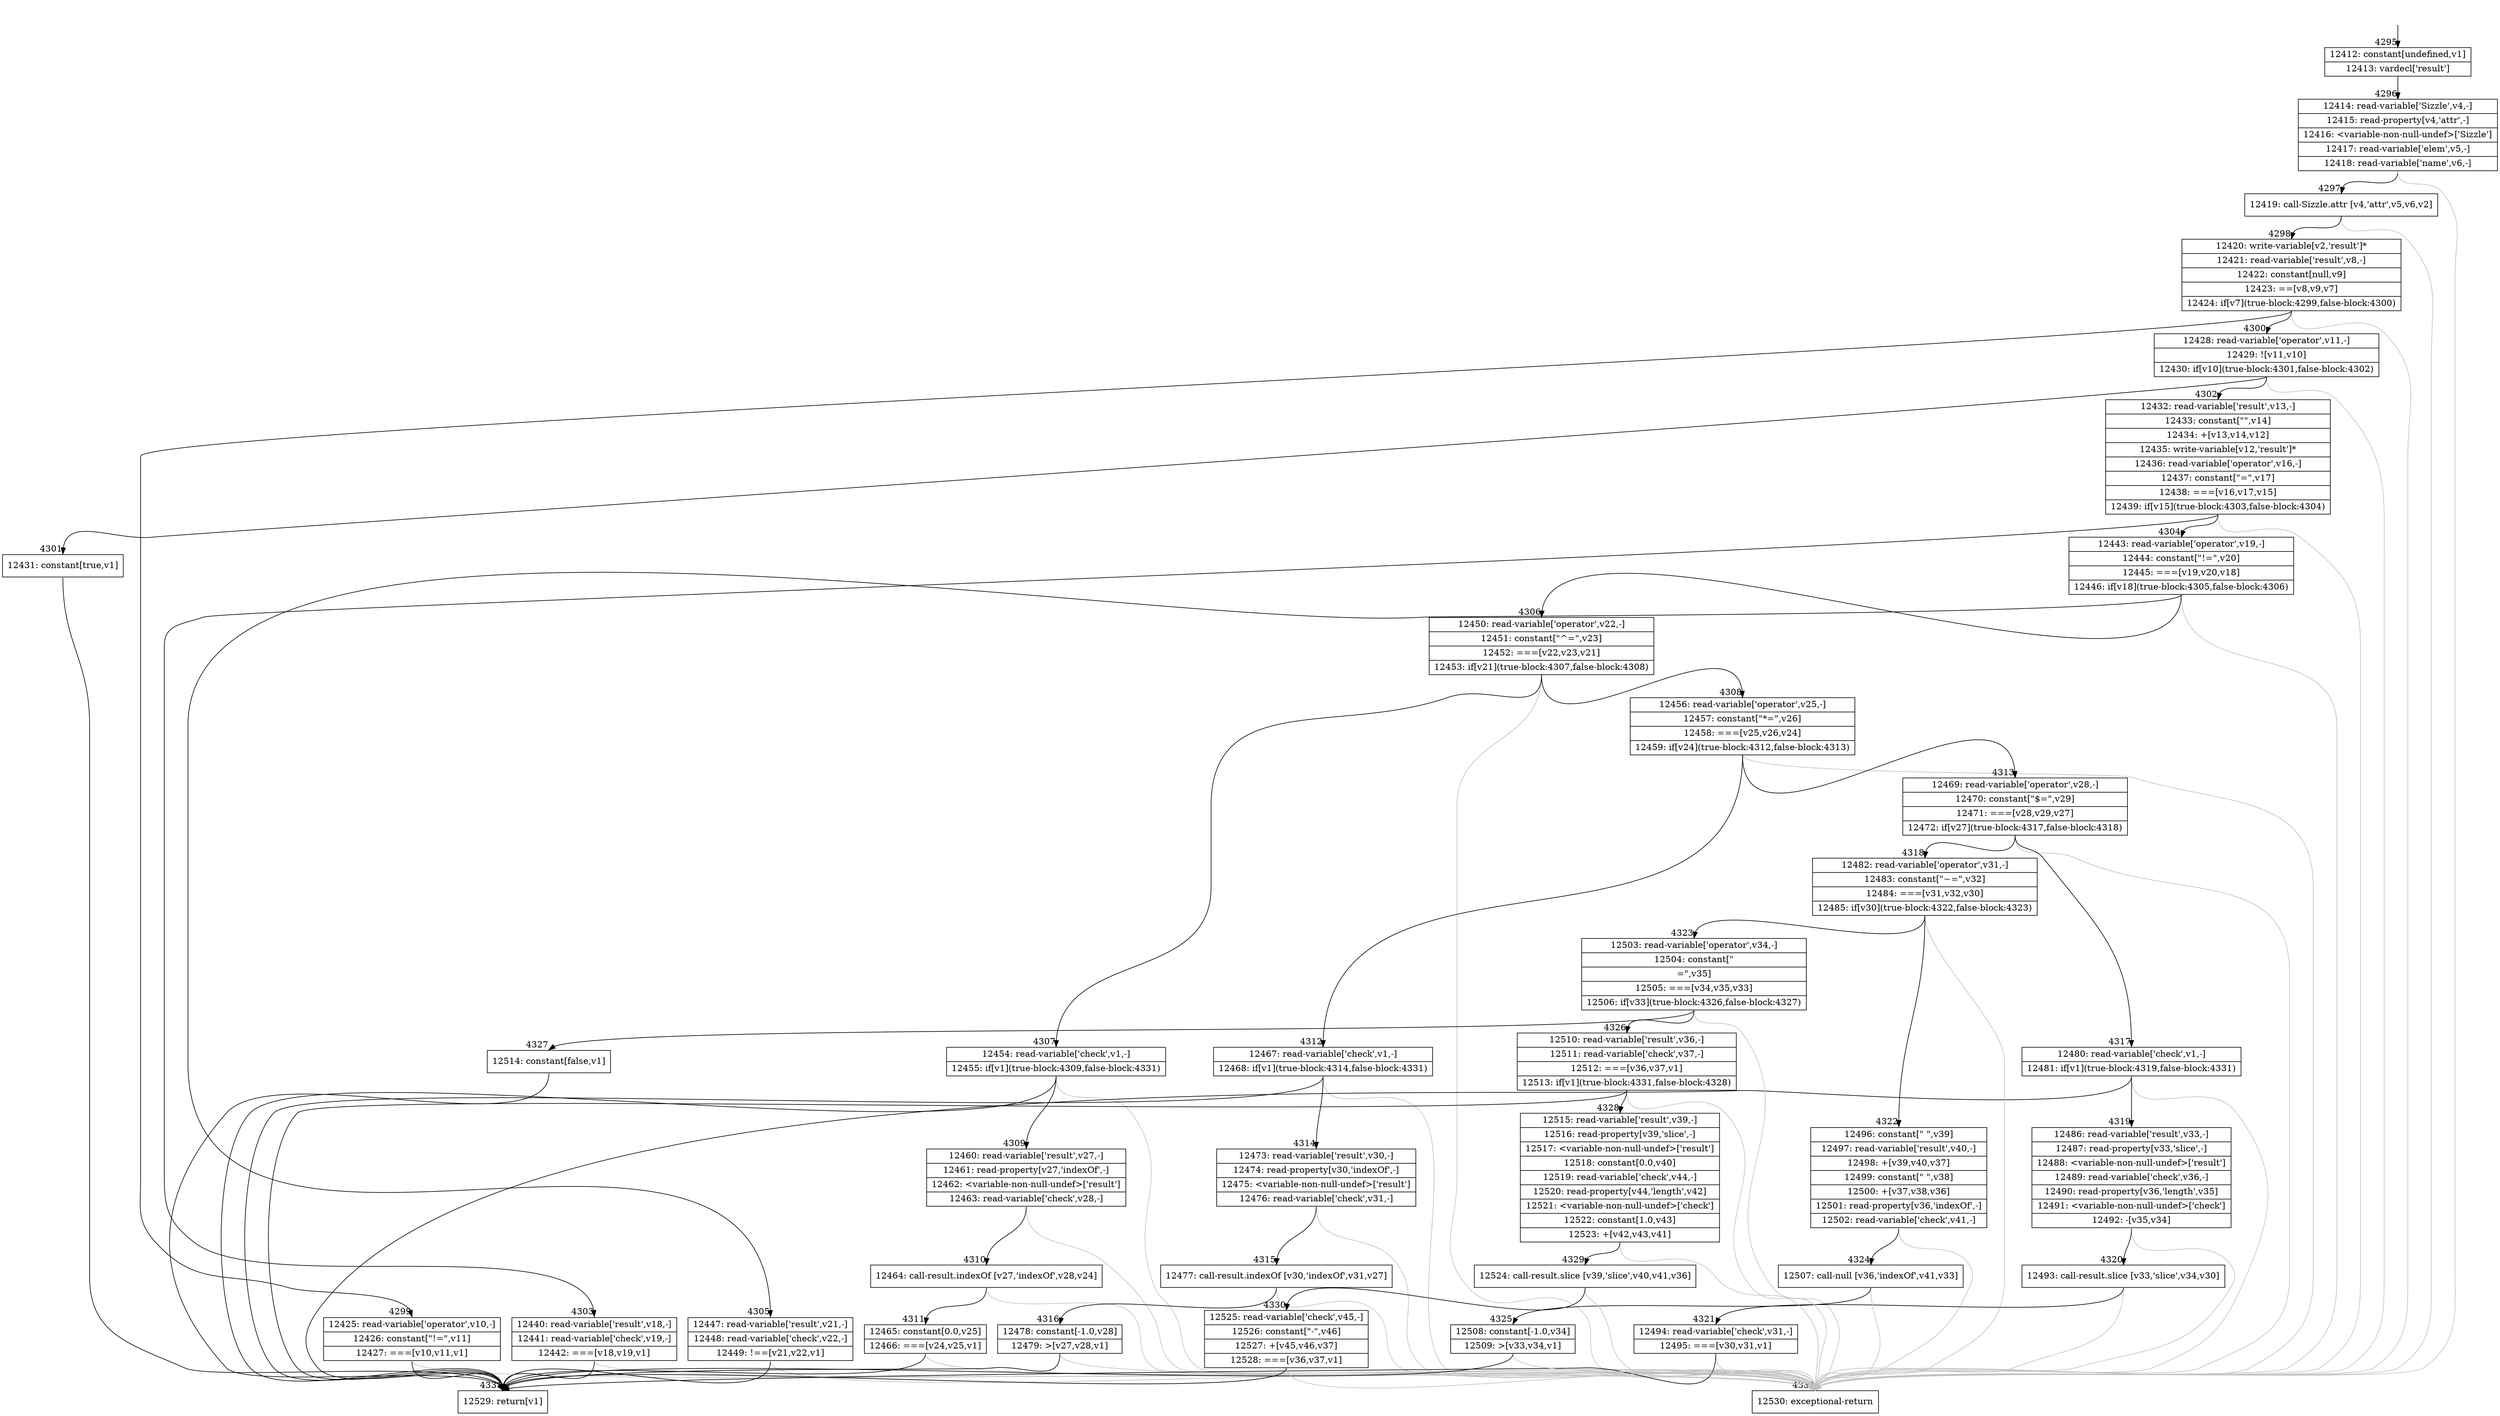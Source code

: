 digraph {
rankdir="TD"
BB_entry282[shape=none,label=""];
BB_entry282 -> BB4295 [tailport=s, headport=n, headlabel="    4295"]
BB4295 [shape=record label="{12412: constant[undefined,v1]|12413: vardecl['result']}" ] 
BB4295 -> BB4296 [tailport=s, headport=n, headlabel="      4296"]
BB4296 [shape=record label="{12414: read-variable['Sizzle',v4,-]|12415: read-property[v4,'attr',-]|12416: \<variable-non-null-undef\>['Sizzle']|12417: read-variable['elem',v5,-]|12418: read-variable['name',v6,-]}" ] 
BB4296 -> BB4297 [tailport=s, headport=n, headlabel="      4297"]
BB4296 -> BB4332 [tailport=s, headport=n, color=gray, headlabel="      4332"]
BB4297 [shape=record label="{12419: call-Sizzle.attr [v4,'attr',v5,v6,v2]}" ] 
BB4297 -> BB4298 [tailport=s, headport=n, headlabel="      4298"]
BB4297 -> BB4332 [tailport=s, headport=n, color=gray]
BB4298 [shape=record label="{12420: write-variable[v2,'result']*|12421: read-variable['result',v8,-]|12422: constant[null,v9]|12423: ==[v8,v9,v7]|12424: if[v7](true-block:4299,false-block:4300)}" ] 
BB4298 -> BB4299 [tailport=s, headport=n, headlabel="      4299"]
BB4298 -> BB4300 [tailport=s, headport=n, headlabel="      4300"]
BB4298 -> BB4332 [tailport=s, headport=n, color=gray]
BB4299 [shape=record label="{12425: read-variable['operator',v10,-]|12426: constant[\"!=\",v11]|12427: ===[v10,v11,v1]}" ] 
BB4299 -> BB4331 [tailport=s, headport=n, headlabel="      4331"]
BB4299 -> BB4332 [tailport=s, headport=n, color=gray]
BB4300 [shape=record label="{12428: read-variable['operator',v11,-]|12429: ![v11,v10]|12430: if[v10](true-block:4301,false-block:4302)}" ] 
BB4300 -> BB4301 [tailport=s, headport=n, headlabel="      4301"]
BB4300 -> BB4302 [tailport=s, headport=n, headlabel="      4302"]
BB4300 -> BB4332 [tailport=s, headport=n, color=gray]
BB4301 [shape=record label="{12431: constant[true,v1]}" ] 
BB4301 -> BB4331 [tailport=s, headport=n]
BB4302 [shape=record label="{12432: read-variable['result',v13,-]|12433: constant[\"\",v14]|12434: +[v13,v14,v12]|12435: write-variable[v12,'result']*|12436: read-variable['operator',v16,-]|12437: constant[\"=\",v17]|12438: ===[v16,v17,v15]|12439: if[v15](true-block:4303,false-block:4304)}" ] 
BB4302 -> BB4303 [tailport=s, headport=n, headlabel="      4303"]
BB4302 -> BB4304 [tailport=s, headport=n, headlabel="      4304"]
BB4302 -> BB4332 [tailport=s, headport=n, color=gray]
BB4303 [shape=record label="{12440: read-variable['result',v18,-]|12441: read-variable['check',v19,-]|12442: ===[v18,v19,v1]}" ] 
BB4303 -> BB4331 [tailport=s, headport=n]
BB4303 -> BB4332 [tailport=s, headport=n, color=gray]
BB4304 [shape=record label="{12443: read-variable['operator',v19,-]|12444: constant[\"!=\",v20]|12445: ===[v19,v20,v18]|12446: if[v18](true-block:4305,false-block:4306)}" ] 
BB4304 -> BB4305 [tailport=s, headport=n, headlabel="      4305"]
BB4304 -> BB4306 [tailport=s, headport=n, headlabel="      4306"]
BB4304 -> BB4332 [tailport=s, headport=n, color=gray]
BB4305 [shape=record label="{12447: read-variable['result',v21,-]|12448: read-variable['check',v22,-]|12449: !==[v21,v22,v1]}" ] 
BB4305 -> BB4331 [tailport=s, headport=n]
BB4305 -> BB4332 [tailport=s, headport=n, color=gray]
BB4306 [shape=record label="{12450: read-variable['operator',v22,-]|12451: constant[\"^=\",v23]|12452: ===[v22,v23,v21]|12453: if[v21](true-block:4307,false-block:4308)}" ] 
BB4306 -> BB4307 [tailport=s, headport=n, headlabel="      4307"]
BB4306 -> BB4308 [tailport=s, headport=n, headlabel="      4308"]
BB4306 -> BB4332 [tailport=s, headport=n, color=gray]
BB4307 [shape=record label="{12454: read-variable['check',v1,-]|12455: if[v1](true-block:4309,false-block:4331)}" ] 
BB4307 -> BB4331 [tailport=s, headport=n]
BB4307 -> BB4309 [tailport=s, headport=n, headlabel="      4309"]
BB4307 -> BB4332 [tailport=s, headport=n, color=gray]
BB4308 [shape=record label="{12456: read-variable['operator',v25,-]|12457: constant[\"*=\",v26]|12458: ===[v25,v26,v24]|12459: if[v24](true-block:4312,false-block:4313)}" ] 
BB4308 -> BB4312 [tailport=s, headport=n, headlabel="      4312"]
BB4308 -> BB4313 [tailport=s, headport=n, headlabel="      4313"]
BB4308 -> BB4332 [tailport=s, headport=n, color=gray]
BB4309 [shape=record label="{12460: read-variable['result',v27,-]|12461: read-property[v27,'indexOf',-]|12462: \<variable-non-null-undef\>['result']|12463: read-variable['check',v28,-]}" ] 
BB4309 -> BB4310 [tailport=s, headport=n, headlabel="      4310"]
BB4309 -> BB4332 [tailport=s, headport=n, color=gray]
BB4310 [shape=record label="{12464: call-result.indexOf [v27,'indexOf',v28,v24]}" ] 
BB4310 -> BB4311 [tailport=s, headport=n, headlabel="      4311"]
BB4310 -> BB4332 [tailport=s, headport=n, color=gray]
BB4311 [shape=record label="{12465: constant[0.0,v25]|12466: ===[v24,v25,v1]}" ] 
BB4311 -> BB4331 [tailport=s, headport=n]
BB4311 -> BB4332 [tailport=s, headport=n, color=gray]
BB4312 [shape=record label="{12467: read-variable['check',v1,-]|12468: if[v1](true-block:4314,false-block:4331)}" ] 
BB4312 -> BB4331 [tailport=s, headport=n]
BB4312 -> BB4314 [tailport=s, headport=n, headlabel="      4314"]
BB4312 -> BB4332 [tailport=s, headport=n, color=gray]
BB4313 [shape=record label="{12469: read-variable['operator',v28,-]|12470: constant[\"$=\",v29]|12471: ===[v28,v29,v27]|12472: if[v27](true-block:4317,false-block:4318)}" ] 
BB4313 -> BB4317 [tailport=s, headport=n, headlabel="      4317"]
BB4313 -> BB4318 [tailport=s, headport=n, headlabel="      4318"]
BB4313 -> BB4332 [tailport=s, headport=n, color=gray]
BB4314 [shape=record label="{12473: read-variable['result',v30,-]|12474: read-property[v30,'indexOf',-]|12475: \<variable-non-null-undef\>['result']|12476: read-variable['check',v31,-]}" ] 
BB4314 -> BB4315 [tailport=s, headport=n, headlabel="      4315"]
BB4314 -> BB4332 [tailport=s, headport=n, color=gray]
BB4315 [shape=record label="{12477: call-result.indexOf [v30,'indexOf',v31,v27]}" ] 
BB4315 -> BB4316 [tailport=s, headport=n, headlabel="      4316"]
BB4315 -> BB4332 [tailport=s, headport=n, color=gray]
BB4316 [shape=record label="{12478: constant[-1.0,v28]|12479: \>[v27,v28,v1]}" ] 
BB4316 -> BB4331 [tailport=s, headport=n]
BB4316 -> BB4332 [tailport=s, headport=n, color=gray]
BB4317 [shape=record label="{12480: read-variable['check',v1,-]|12481: if[v1](true-block:4319,false-block:4331)}" ] 
BB4317 -> BB4331 [tailport=s, headport=n]
BB4317 -> BB4319 [tailport=s, headport=n, headlabel="      4319"]
BB4317 -> BB4332 [tailport=s, headport=n, color=gray]
BB4318 [shape=record label="{12482: read-variable['operator',v31,-]|12483: constant[\"~=\",v32]|12484: ===[v31,v32,v30]|12485: if[v30](true-block:4322,false-block:4323)}" ] 
BB4318 -> BB4322 [tailport=s, headport=n, headlabel="      4322"]
BB4318 -> BB4323 [tailport=s, headport=n, headlabel="      4323"]
BB4318 -> BB4332 [tailport=s, headport=n, color=gray]
BB4319 [shape=record label="{12486: read-variable['result',v33,-]|12487: read-property[v33,'slice',-]|12488: \<variable-non-null-undef\>['result']|12489: read-variable['check',v36,-]|12490: read-property[v36,'length',v35]|12491: \<variable-non-null-undef\>['check']|12492: -[v35,v34]}" ] 
BB4319 -> BB4320 [tailport=s, headport=n, headlabel="      4320"]
BB4319 -> BB4332 [tailport=s, headport=n, color=gray]
BB4320 [shape=record label="{12493: call-result.slice [v33,'slice',v34,v30]}" ] 
BB4320 -> BB4321 [tailport=s, headport=n, headlabel="      4321"]
BB4320 -> BB4332 [tailport=s, headport=n, color=gray]
BB4321 [shape=record label="{12494: read-variable['check',v31,-]|12495: ===[v30,v31,v1]}" ] 
BB4321 -> BB4331 [tailport=s, headport=n]
BB4321 -> BB4332 [tailport=s, headport=n, color=gray]
BB4322 [shape=record label="{12496: constant[\" \",v39]|12497: read-variable['result',v40,-]|12498: +[v39,v40,v37]|12499: constant[\" \",v38]|12500: +[v37,v38,v36]|12501: read-property[v36,'indexOf',-]|12502: read-variable['check',v41,-]}" ] 
BB4322 -> BB4324 [tailport=s, headport=n, headlabel="      4324"]
BB4322 -> BB4332 [tailport=s, headport=n, color=gray]
BB4323 [shape=record label="{12503: read-variable['operator',v34,-]|12504: constant[\"|=\",v35]|12505: ===[v34,v35,v33]|12506: if[v33](true-block:4326,false-block:4327)}" ] 
BB4323 -> BB4326 [tailport=s, headport=n, headlabel="      4326"]
BB4323 -> BB4327 [tailport=s, headport=n, headlabel="      4327"]
BB4323 -> BB4332 [tailport=s, headport=n, color=gray]
BB4324 [shape=record label="{12507: call-null [v36,'indexOf',v41,v33]}" ] 
BB4324 -> BB4325 [tailport=s, headport=n, headlabel="      4325"]
BB4324 -> BB4332 [tailport=s, headport=n, color=gray]
BB4325 [shape=record label="{12508: constant[-1.0,v34]|12509: \>[v33,v34,v1]}" ] 
BB4325 -> BB4331 [tailport=s, headport=n]
BB4325 -> BB4332 [tailport=s, headport=n, color=gray]
BB4326 [shape=record label="{12510: read-variable['result',v36,-]|12511: read-variable['check',v37,-]|12512: ===[v36,v37,v1]|12513: if[v1](true-block:4331,false-block:4328)}" ] 
BB4326 -> BB4331 [tailport=s, headport=n]
BB4326 -> BB4328 [tailport=s, headport=n, headlabel="      4328"]
BB4326 -> BB4332 [tailport=s, headport=n, color=gray]
BB4327 [shape=record label="{12514: constant[false,v1]}" ] 
BB4327 -> BB4331 [tailport=s, headport=n]
BB4328 [shape=record label="{12515: read-variable['result',v39,-]|12516: read-property[v39,'slice',-]|12517: \<variable-non-null-undef\>['result']|12518: constant[0.0,v40]|12519: read-variable['check',v44,-]|12520: read-property[v44,'length',v42]|12521: \<variable-non-null-undef\>['check']|12522: constant[1.0,v43]|12523: +[v42,v43,v41]}" ] 
BB4328 -> BB4329 [tailport=s, headport=n, headlabel="      4329"]
BB4328 -> BB4332 [tailport=s, headport=n, color=gray]
BB4329 [shape=record label="{12524: call-result.slice [v39,'slice',v40,v41,v36]}" ] 
BB4329 -> BB4330 [tailport=s, headport=n, headlabel="      4330"]
BB4329 -> BB4332 [tailport=s, headport=n, color=gray]
BB4330 [shape=record label="{12525: read-variable['check',v45,-]|12526: constant[\"-\",v46]|12527: +[v45,v46,v37]|12528: ===[v36,v37,v1]}" ] 
BB4330 -> BB4331 [tailport=s, headport=n]
BB4330 -> BB4332 [tailport=s, headport=n, color=gray]
BB4331 [shape=record label="{12529: return[v1]}" ] 
BB4332 [shape=record label="{12530: exceptional-return}" ] 
//#$~ 4676
}
